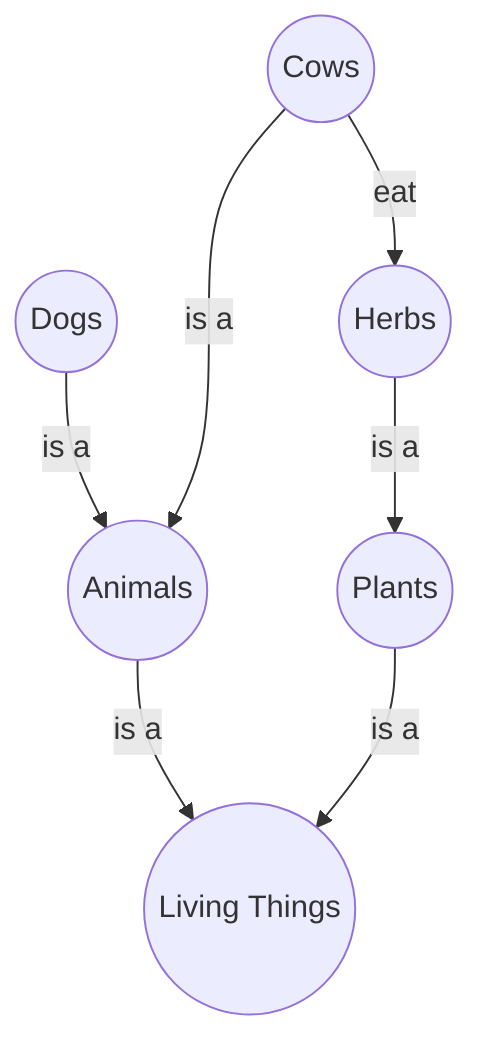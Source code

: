 graph TD
    A((Living Things))
    B((Animals))
    C((Plants))
    D((Dogs))
    E((Cows))
    F((Herbs))

    B -->|is a| A
    C -->|is a| A
    D -->|is a| B
    E -->|is a| B
    F -->|is a| C
    E -->|eat| F
